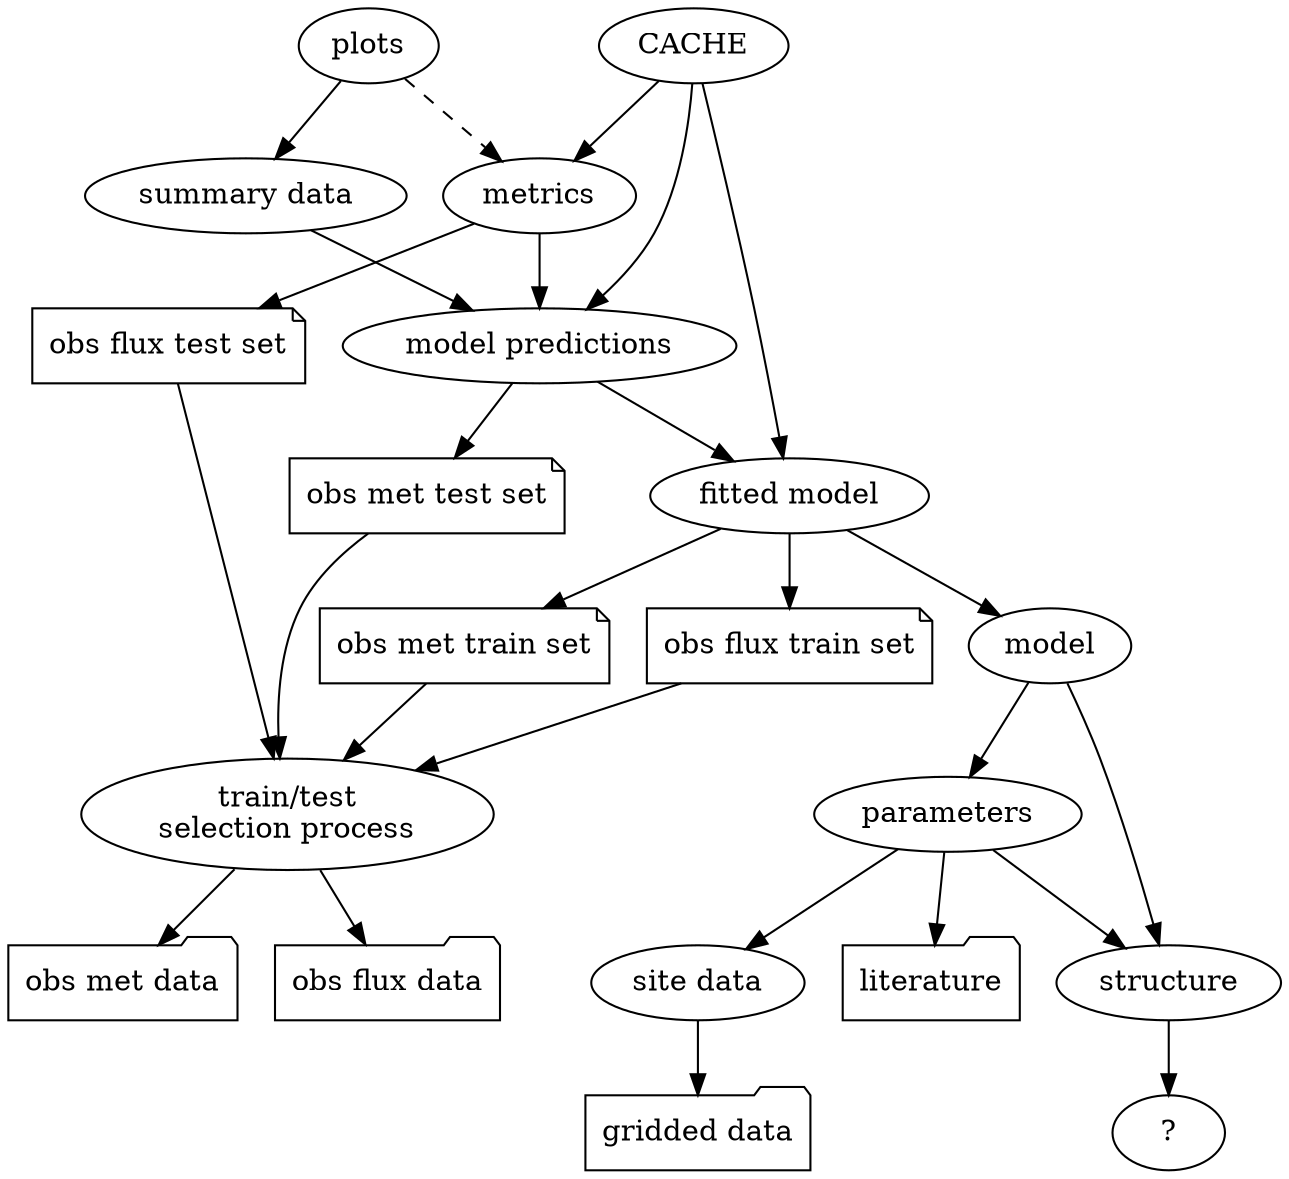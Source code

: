 digraph data_flow {

    plots -> summary_data;
    plots -> metrics [style=dashed];

    metrics -> obs_flux_test;
    metrics -> model_predictions;
    summary_data -> model_predictions;

    model_predictions -> fitted_model;
    model_predictions -> obs_met_test;

    fitted_model -> model;
    fitted_model -> obs_flux_train;
    fitted_model -> obs_met_train;

    model -> structure;
    model -> parameters;
    parameters -> site_data;
    parameters -> literature;
    parameters -> structure;
    structure -> "?";

    // obs_flux_test -> obs_flux_data;
    // obs_met_test -> obs_met_data;
    // obs_flux_train -> obs_flux_data;
    // obs_met_train -> obs_met_data;

    obs_flux_test -> tt_selection;
    obs_met_test -> tt_selection;
    obs_flux_train -> tt_selection;
    obs_met_train -> tt_selection;

    tt_selection -> obs_met_data;
    tt_selection -> obs_flux_data;

    site_data -> gridded_data;

    CACHE -> model_predictions
    CACHE -> fitted_model
    CACHE -> metrics

    plots;
    metrics;
    summary_data      [label="summary data"];
    model_predictions [label="model predictions"];
    fitted_model      [label="fitted model"];
    model;
    structure;
    literature        [label=literature, shape=folder];
    parameters;
    site_data         [label="site data"];
    gridded_data      [label="gridded data", shape=folder];
    obs_flux_data     [label="obs flux data", shape=folder];
    obs_flux_test     [label="obs flux test set", shape=note];
    obs_flux_train    [label="obs flux train set", shape=note];
    obs_met_data      [label="obs met data", shape=folder];
    obs_met_test      [label="obs met test set", shape=note];
    obs_met_train     [label="obs met train set", shape=note];
    tt_selection      [label="train/test\nselection process"];
}
